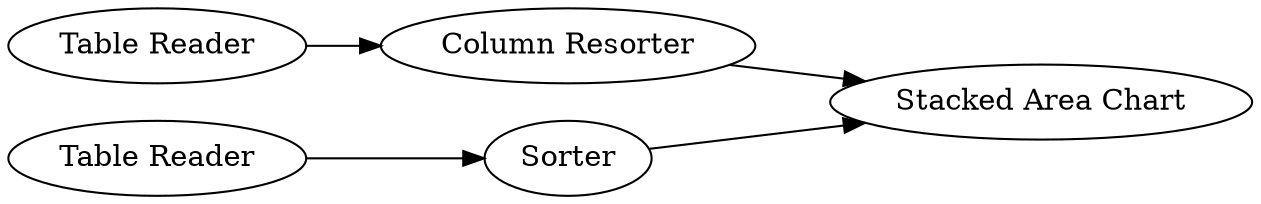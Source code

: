 digraph {
	221 -> 225
	2 -> 221
	217 -> 225
	1 -> 217
	225 [label="Stacked Area Chart"]
	1 [label="Table Reader"]
	217 [label="Column Resorter"]
	2 [label="Table Reader"]
	221 [label=Sorter]
	rankdir=LR
}
